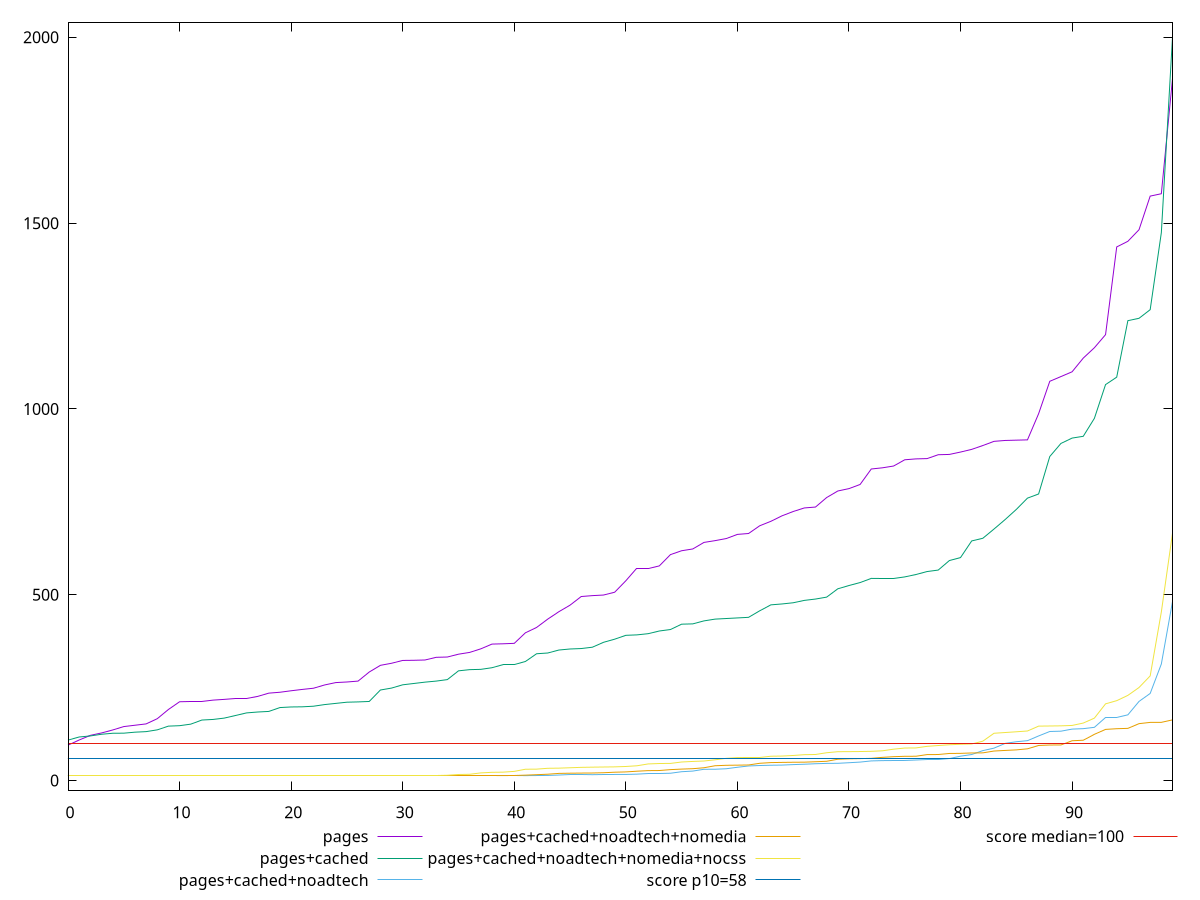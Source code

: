 reset

$pages <<EOF
0 95.20000000000024
1 109.06666666666692
2 121.59999999999977
3 128.00000000000037
4 135.99999999999977
5 145.20000000000002
6 148.79999999999964
7 152.39999999999964
8 166.4
9 191.20000000000002
10 211.99999999999966
11 212.8
12 212.80000000000024
13 216.4
14 218.40000000000038
15 220.4
16 220.4
17 226.39999999999856
18 235.19999999999976
19 237.60000000000002
20 241.60000000000025
21 245.2000000000004
22 248.40000000000038
23 257.2000000000004
24 263.60000000000036
25 265.1999999999993
26 267.60000000000036
27 292
28 310
29 315.5999999999997
30 323.1999999999997
31 323.6
32 324.4000000000004
33 331.60000000000036
34 332.40000000000003
35 340.00000000000074
36 344.8
37 354.4000000000008
38 367.2000000000007
39 368.00000000000074
40 369.20000000000005
41 397.59999999999854
42 412
43 434.40000000000003
44 454.40000000000003
45 471.9999999999986
46 495.2000000000007
47 497.60000000000076
48 499.20000000000005
49 506.8
50 537.6
51 570.3999999999993
52 570.4000000000015
53 577.600000000003
54 608
55 618.3999999999986
56 623.2000000000007
57 640.8000000000001
58 645.5999999999997
59 651.1999999999994
60 662.4000000000008
61 664.8000000000001
62 685.6
63 697.6000000000008
64 712.4000000000008
65 724
66 733.6000000000015
67 736.0000000000005
68 761.6000000000015
69 779.2000000000007
70 785.6000000000008
71 796.7999999999979
72 838.4000000000015
73 841.6000000000015
74 846.4000000000015
75 863.1999999999986
76 865.5999999999979
77 866.4000000000015
78 876.7999999999979
79 877.6000000000008
80 884.0000000000015
81 891.2000000000015
82 901.6
83 912.8000000000001
84 915.1999999999986
85 916
86 916.8000000000015
87 987.200000000003
88 1074.4000000000015
89 1087.1999999999994
90 1100
91 1136.7999999999993
92 1164.8
93 1200.0000000000043
94 1435.9999999999957
95 1451.200000000003
96 1482.3999999999987
97 1572.7999999999986
98 1579.2
99 1888.8000000000025
EOF

$pagesCached <<EOF
0 108.80000000000001
1 117.2
2 120
3 124.53333333333333
4 127.2
5 127.46666666666668
6 130.13333333333333
7 131.6
8 136.4
9 146.4
10 147.6
11 151.73333333333332
12 162.8
13 164.4
14 168
15 174.93333333333334
16 181.99999999999966
17 184.4
18 186
19 196.4
20 198
21 198.4
22 199.99999999999955
23 204.4
24 207.60000000000036
25 210.8
26 211.60000000000002
27 212.8
28 243.60000000000002
29 248.8
30 257.6
31 261.2000000000004
32 264.8
33 267.6
34 271.6
35 295.19999999999965
36 298.39999999999856
37 299.2
38 303.5999999999993
39 313.6
40 313.6
41 320.40000000000003
42 341.20000000000005
43 343.20000000000005
44 351.20000000000005
45 354.00000000000034
46 355.20000000000005
47 358.7999999999993
48 372.00000000000074
49 380.40000000000003
50 390.8000000000004
51 391.99999999999966
52 395.20000000000005
53 402.40000000000003
54 406.40000000000003
55 420.8
56 421.6
57 429.6
58 434.40000000000146
59 436
60 437.6
61 439.20000000000005
62 456.8000000000015
63 472.7999999999986
64 475.2000000000007
65 478.40000000000146
66 484.7999999999986
67 488.39999999999964
68 493.59999999999854
69 516
70 524.8000000000014
71 532.7999999999979
72 544
73 544.8000000000001
74 544.8000000000008
75 547.9999999999986
76 554.4000000000015
77 562.4
78 566.4
79 591.9999999999997
80 599.9999999999985
81 644.8000000000001
82 652
83 676.7999999999971
84 702.4000000000015
85 729.5999999999985
86 759.9999999999972
87 771.1999999999986
88 872
89 907.2000000000015
90 921.6
91 926.4000000000029
92 974.8000000000004
93 1065.5999999999995
94 1085.5999999999972
95 1237.600000000003
96 1243.9999999999986
97 1267.199999999997
98 1474.3999999999987
99 2000.799999999998
EOF

$pagesCachedNoadtech <<EOF
0 12.8
1 12.8
2 12.8
3 12.8
4 12.8
5 12.8
6 12.8
7 12.8
8 12.8
9 12.8
10 12.8
11 12.8
12 12.8
13 12.8
14 12.8
15 12.8
16 12.8
17 12.8
18 12.8
19 12.8
20 12.8
21 12.8
22 12.8
23 12.8
24 12.8
25 12.8
26 12.8
27 12.8
28 12.8
29 12.8
30 12.8
31 12.8
32 12.8
33 12.8
34 12.8
35 12.8
36 12.8
37 12.8
38 12.8
39 12.8
40 12.8
41 13.200000000000001
42 13.466666666666669
43 13.700000000000001
44 14.8
45 15.066666666666668
46 15.066666666666668
47 15.733333333333334
48 16.200000000000003
49 16.333333333333336
50 16.4
51 17.2
52 17.6
53 17.6
54 19.63160000000007
55 23.733333333333334
56 25.44079999999976
57 30.266666666666673
58 30.400000000000002
59 31.733333333333338
60 35.7
61 39.2
62 40.400000000000006
63 41.2
64 41.6
65 42.88
66 43.86666666666667
67 45.2
68 46.13333333333333
69 46.36466666666699
70 47.93333333333334
71 49.64666666666672
72 52.800000000000004
73 53.6
74 53.86666666666667
75 54.00613333333361
76 55.19999999999982
77 56.53333333333333
78 56.53333333333333
79 59.200000000000095
80 65.51999999999992
81 70
82 80.53333333333335
83 87.2
84 100
85 104.4
86 107.2666666666665
87 120.00000000000018
88 132
89 132.8
90 138.4
91 139.6
92 143.19999999999982
93 170.4
94 170.4
95 176.8
96 212.96539999999987
97 234.4
98 313.6
99 481.6000000000002
EOF

$pagesCachedNoadtechNomedia <<EOF
0 12.8
1 12.8
2 12.8
3 12.8
4 12.8
5 12.8
6 12.8
7 12.8
8 12.8
9 12.8
10 12.8
11 12.8
12 12.8
13 12.8
14 12.8
15 12.8
16 12.8
17 12.8
18 12.8
19 12.8
20 12.8
21 12.8
22 12.8
23 12.8
24 12.8
25 12.8
26 12.8
27 12.8
28 12.8
29 12.8
30 12.8
31 12.8
32 12.8
33 12.8
34 12.8
35 12.8
36 12.8
37 12.8
38 12.8
39 13.333333333333334
40 13.600000000000001
41 14.5
42 15.733333333333334
43 17
44 19.200000000000003
45 19.733333333333334
46 20.06240000000016
47 20.26666666666667
48 21
49 22.400000000000002
50 23.200000000000003
51 25.1
52 26.666666666666664
53 26.933333333333337
54 29.36
55 30.78080000000009
56 31.840000000000003
57 34.400000000000006
58 39.800000000000004
59 41
60 41.400000000000006
61 41.86666666666679
62 46.400000000000006
63 48.26666666666667
64 48.8
65 49.2
66 49.42980000000007
67 50.58
68 51.800000000000004
69 57.33453333333348
70 58.46666666666667
71 58.97920000000031
72 59.73333333333333
73 62.400000000000006
74 64.2
75 65.20480000000026
76 65.33333333333334
77 69.80853333333289
78 70
79 72.83799999999992
80 73.1368000000001
81 74.2
82 74.46666666666667
83 79.38040000000001
84 81
85 82.5
86 85.36
87 94.36640000000008
88 95.60000000000001
89 95.70126666666644
90 107.0650666666669
91 108.46653333333333
92 124.4
93 137.60000000000002
94 139.46666666666684
95 140.4
96 153.0666666666667
97 156.4666666666667
98 156.60000000000002
99 163.20000000000002
EOF

$pagesCachedNoadtechNomediaNocss <<EOF
0 12.8
1 12.8
2 12.8
3 12.8
4 12.8
5 12.8
6 12.8
7 12.8
8 12.8
9 12.8
10 12.8
11 12.8
12 12.8
13 12.8
14 12.8
15 12.8
16 12.8
17 12.8
18 12.8
19 12.8
20 12.8
21 12.8
22 12.8
23 12.8
24 12.8
25 12.8
26 12.8
27 12.8
28 12.8
29 12.8
30 12.8
31 12.8
32 12.8
33 12.8
34 14.200000000000001
35 16.266666666666666
36 16.8
37 20.53333333333333
38 22.133333333333333
39 22.560000000000002
40 24.64
41 30.400000000000002
42 30.666666666666664
43 32.96
44 33.333333333333336
45 34.4
46 35.46666666666666
47 36
48 36.4
49 36.800000000000004
50 37.800000000000004
51 39.733333333333334
52 44.666666666666664
53 45.800000000000004
54 46.080000000000005
55 49.866666666666674
56 51.400000000000006
57 52.53333333333333
58 55.800000000000004
59 59.76
60 61.800000000000004
61 63.2
62 63.2
63 65.4
64 65.86666666666666
65 67.4
66 69.60000000000001
67 70.08
68 74.8
69 77.60000000000001
70 77.80000000000001
71 78.05714285714286
72 78.60000000000001
73 80
74 84.4
75 87.46666666666667
76 87.73333333333335
77 92
78 94.2
79 96.26666666666667
80 97.60000000000001
81 98.4
82 106
83 127.2
84 129.20000000000002
85 131.1999999999999
86 133.33333333333334
87 146.4
88 146.8
89 147.20000000000002
90 148.26666666666668
91 154.66666666666669
92 168
93 206.4
94 214.93333333333334
95 229.20000000000002
96 250.4
97 281.6
98 453.6
99 665.6
EOF

set key outside below
set xrange [0:99]
set yrange [-26.95999999999996:2040.559999999998]
set trange [-26.95999999999996:2040.559999999998]
set terminal svg size 640, 580 enhanced background rgb 'white'
set output "report_00015_2021-02-09T16-11-33.973Z/estimated-input-latency/comparison/sorted/all_raw.svg"

plot $pages title "pages" with line, \
     $pagesCached title "pages+cached" with line, \
     $pagesCachedNoadtech title "pages+cached+noadtech" with line, \
     $pagesCachedNoadtechNomedia title "pages+cached+noadtech+nomedia" with line, \
     $pagesCachedNoadtechNomediaNocss title "pages+cached+noadtech+nomedia+nocss" with line, \
     58 title "score p10=58", \
     100 title "score median=100"

reset

